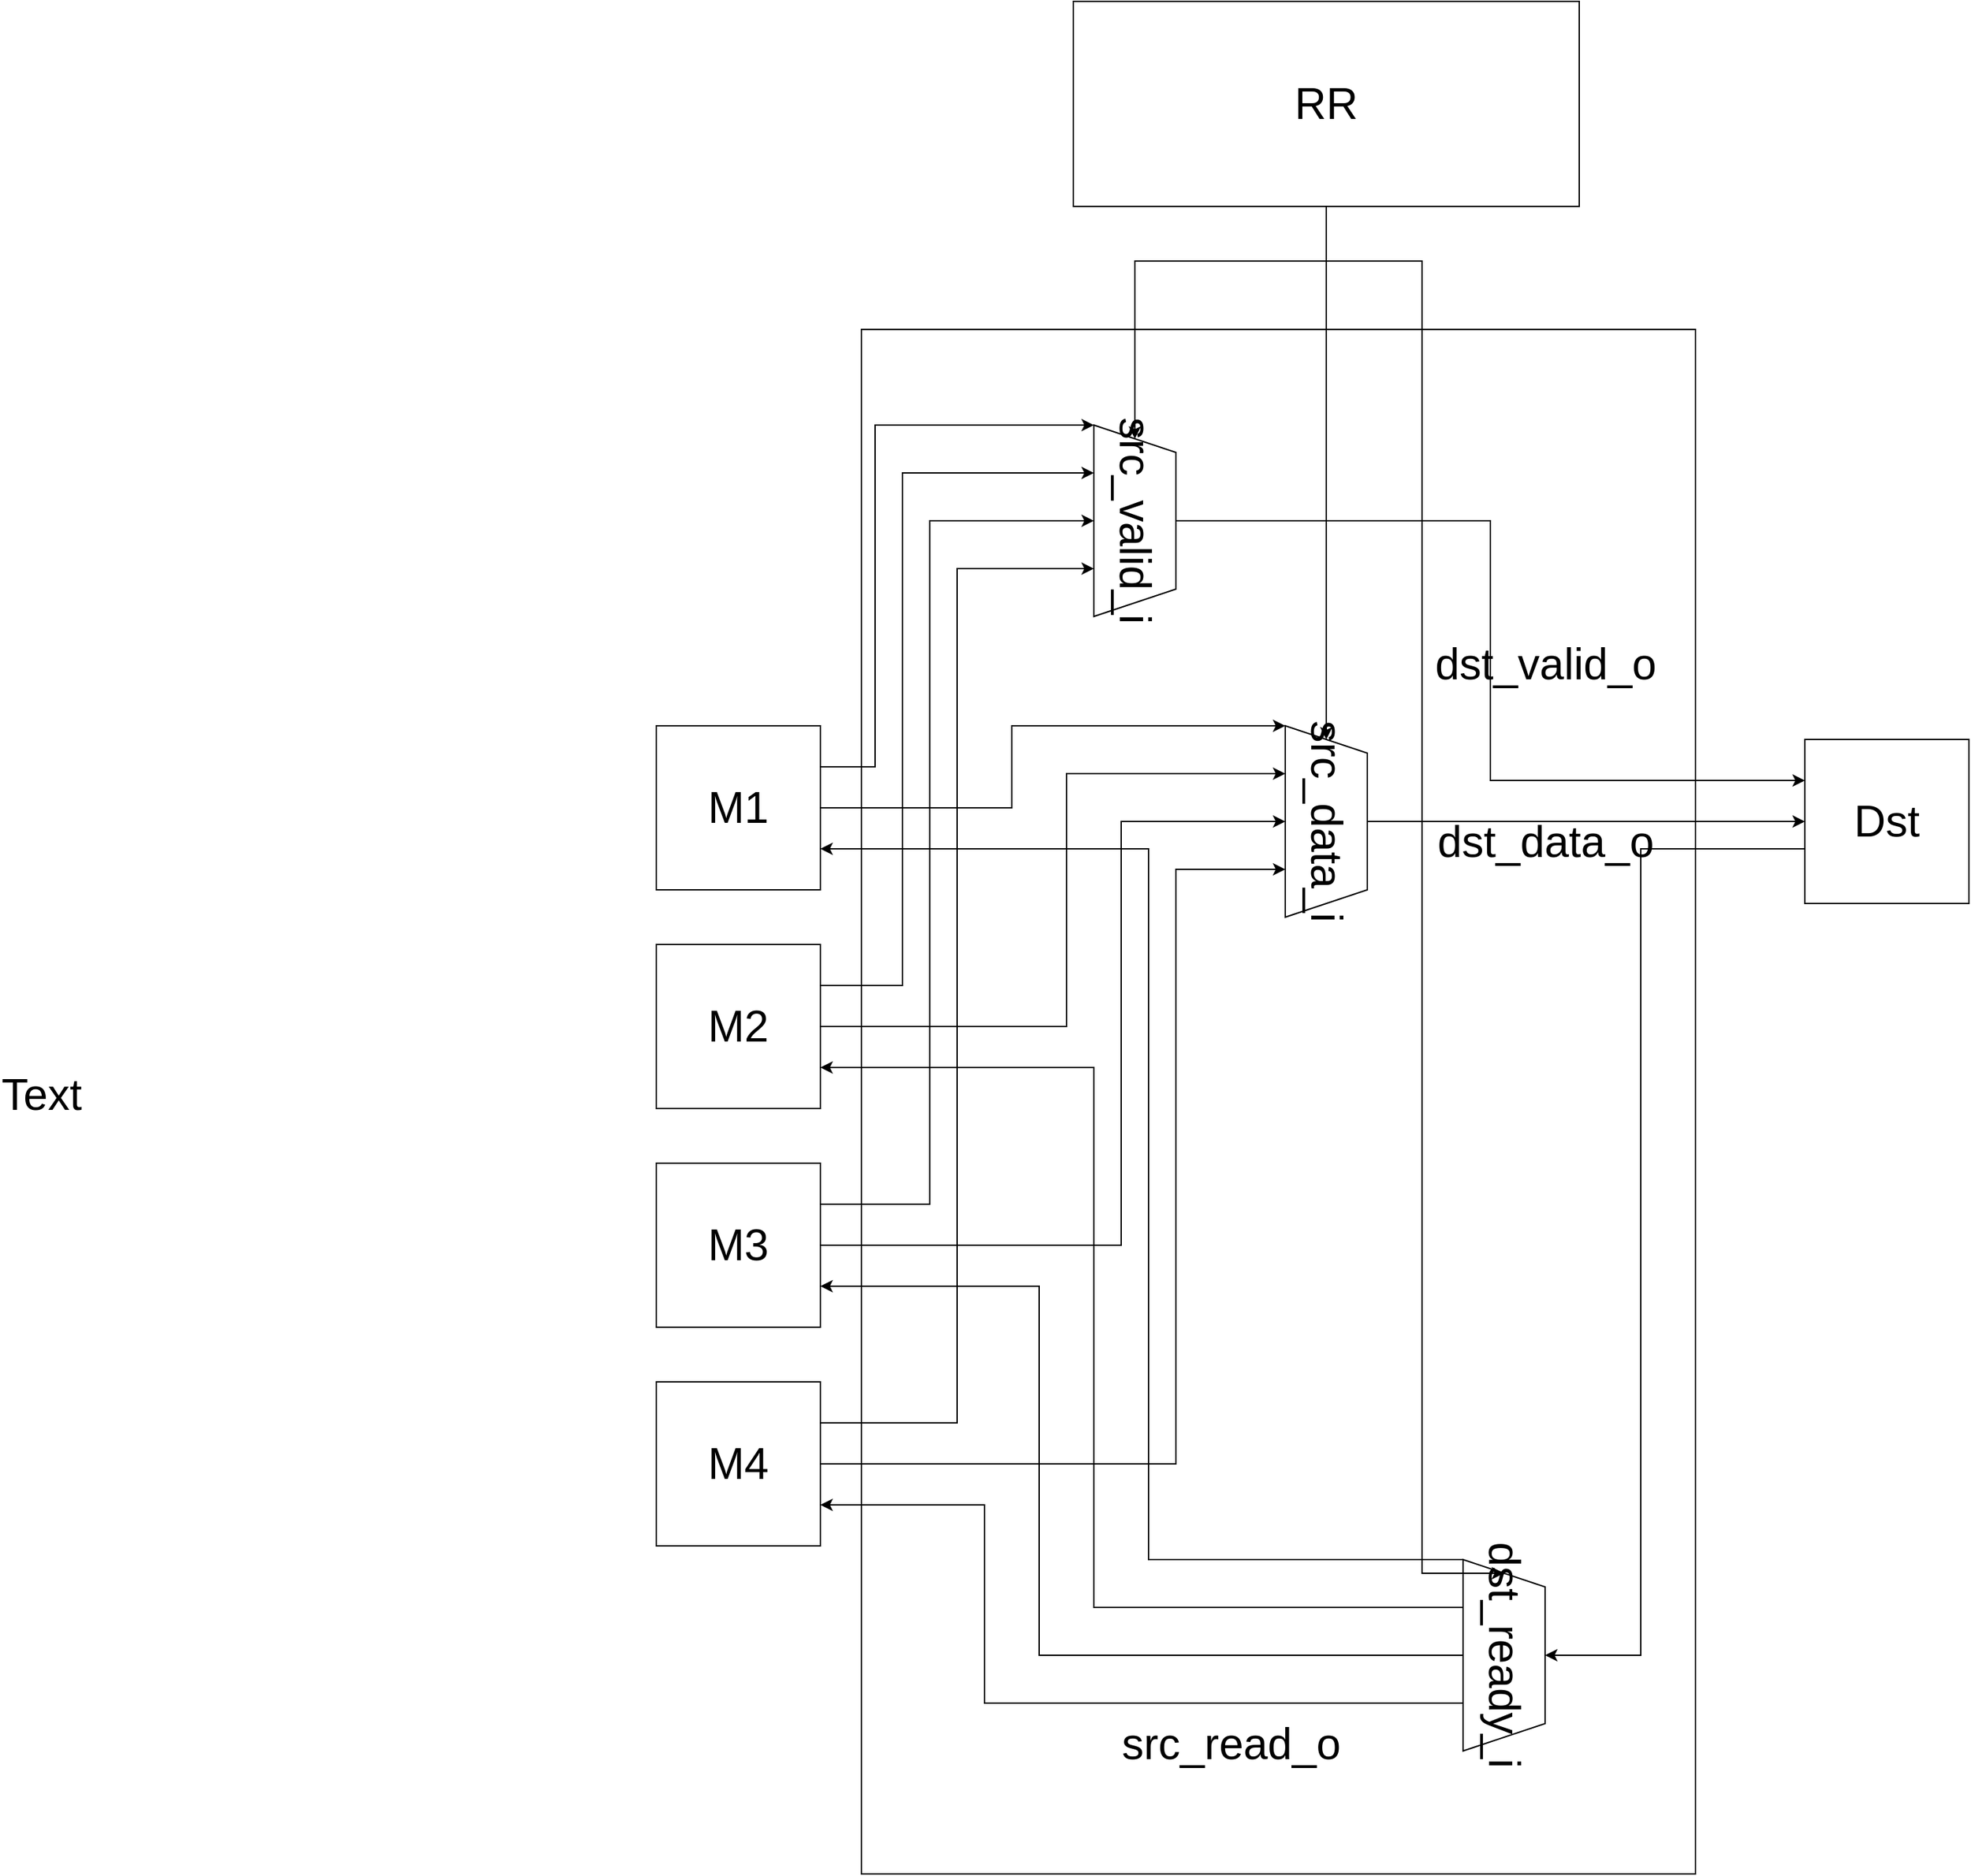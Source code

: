 <mxfile version="20.3.0" type="device"><diagram id="kg2GC5RTAt5eX6mvrq1o" name="페이지-1"><mxGraphModel dx="2105" dy="1550" grid="1" gridSize="10" guides="1" tooltips="1" connect="1" arrows="1" fold="1" page="0" pageScale="1" pageWidth="1169" pageHeight="1654" math="0" shadow="0"><root><mxCell id="0"/><mxCell id="1" parent="0"/><mxCell id="aBxvcvOX-1dXBwyl0RoM-47" value="" style="rounded=0;whiteSpace=wrap;html=1;fontSize=32;" vertex="1" parent="1"><mxGeometry x="330" y="-250" width="610" height="1130" as="geometry"/></mxCell><mxCell id="aBxvcvOX-1dXBwyl0RoM-15" style="edgeStyle=orthogonalEdgeStyle;rounded=0;orthogonalLoop=1;jettySize=auto;html=1;exitX=1;exitY=0.25;exitDx=0;exitDy=0;entryX=0;entryY=1;entryDx=0;entryDy=0;fontSize=32;" edge="1" parent="1" source="aBxvcvOX-1dXBwyl0RoM-3" target="aBxvcvOX-1dXBwyl0RoM-13"><mxGeometry relative="1" as="geometry"><Array as="points"><mxPoint x="340" y="70"/><mxPoint x="340" y="-180"/></Array></mxGeometry></mxCell><mxCell id="aBxvcvOX-1dXBwyl0RoM-19" style="edgeStyle=orthogonalEdgeStyle;rounded=0;orthogonalLoop=1;jettySize=auto;html=1;exitX=1;exitY=0.5;exitDx=0;exitDy=0;entryX=0;entryY=1;entryDx=0;entryDy=0;fontSize=32;" edge="1" parent="1" source="aBxvcvOX-1dXBwyl0RoM-3" target="aBxvcvOX-1dXBwyl0RoM-23"><mxGeometry relative="1" as="geometry"><mxPoint x="700" y="230.0" as="targetPoint"/><Array as="points"><mxPoint x="440" y="100"/><mxPoint x="440" y="40"/></Array></mxGeometry></mxCell><mxCell id="aBxvcvOX-1dXBwyl0RoM-3" value="M1" style="rounded=0;whiteSpace=wrap;html=1;fontSize=32;" vertex="1" parent="1"><mxGeometry x="180" y="40" width="120" height="120" as="geometry"/></mxCell><mxCell id="aBxvcvOX-1dXBwyl0RoM-14" style="edgeStyle=orthogonalEdgeStyle;rounded=0;orthogonalLoop=1;jettySize=auto;html=1;exitX=1;exitY=0.25;exitDx=0;exitDy=0;entryX=0.25;entryY=1;entryDx=0;entryDy=0;fontSize=32;" edge="1" parent="1" source="aBxvcvOX-1dXBwyl0RoM-4" target="aBxvcvOX-1dXBwyl0RoM-13"><mxGeometry relative="1" as="geometry"><Array as="points"><mxPoint x="360" y="230"/><mxPoint x="360" y="-145"/></Array></mxGeometry></mxCell><mxCell id="aBxvcvOX-1dXBwyl0RoM-25" style="edgeStyle=orthogonalEdgeStyle;rounded=0;orthogonalLoop=1;jettySize=auto;html=1;entryX=0.25;entryY=1;entryDx=0;entryDy=0;fontSize=32;" edge="1" parent="1" source="aBxvcvOX-1dXBwyl0RoM-4" target="aBxvcvOX-1dXBwyl0RoM-23"><mxGeometry relative="1" as="geometry"><Array as="points"><mxPoint x="480" y="260"/><mxPoint x="480" y="75"/></Array></mxGeometry></mxCell><mxCell id="aBxvcvOX-1dXBwyl0RoM-4" value="M2" style="rounded=0;whiteSpace=wrap;html=1;fontSize=32;" vertex="1" parent="1"><mxGeometry x="180" y="200" width="120" height="120" as="geometry"/></mxCell><mxCell id="aBxvcvOX-1dXBwyl0RoM-16" style="edgeStyle=orthogonalEdgeStyle;rounded=0;orthogonalLoop=1;jettySize=auto;html=1;exitX=1;exitY=0.25;exitDx=0;exitDy=0;entryX=0.5;entryY=1;entryDx=0;entryDy=0;fontSize=32;" edge="1" parent="1" source="aBxvcvOX-1dXBwyl0RoM-5" target="aBxvcvOX-1dXBwyl0RoM-13"><mxGeometry relative="1" as="geometry"><Array as="points"><mxPoint x="380" y="390"/><mxPoint x="380" y="-110"/></Array></mxGeometry></mxCell><mxCell id="aBxvcvOX-1dXBwyl0RoM-26" style="edgeStyle=orthogonalEdgeStyle;rounded=0;orthogonalLoop=1;jettySize=auto;html=1;entryX=0.5;entryY=1;entryDx=0;entryDy=0;fontSize=32;" edge="1" parent="1" source="aBxvcvOX-1dXBwyl0RoM-5" target="aBxvcvOX-1dXBwyl0RoM-23"><mxGeometry relative="1" as="geometry"><Array as="points"><mxPoint x="520" y="420"/><mxPoint x="520" y="110"/></Array></mxGeometry></mxCell><mxCell id="aBxvcvOX-1dXBwyl0RoM-5" value="M3" style="rounded=0;whiteSpace=wrap;html=1;fontSize=32;" vertex="1" parent="1"><mxGeometry x="180" y="360" width="120" height="120" as="geometry"/></mxCell><mxCell id="aBxvcvOX-1dXBwyl0RoM-17" style="edgeStyle=orthogonalEdgeStyle;rounded=0;orthogonalLoop=1;jettySize=auto;html=1;exitX=1;exitY=0.25;exitDx=0;exitDy=0;entryX=0.75;entryY=1;entryDx=0;entryDy=0;fontSize=32;" edge="1" parent="1" source="aBxvcvOX-1dXBwyl0RoM-6" target="aBxvcvOX-1dXBwyl0RoM-13"><mxGeometry relative="1" as="geometry"/></mxCell><mxCell id="aBxvcvOX-1dXBwyl0RoM-27" style="edgeStyle=orthogonalEdgeStyle;rounded=0;orthogonalLoop=1;jettySize=auto;html=1;exitX=1;exitY=0.5;exitDx=0;exitDy=0;entryX=0.75;entryY=1;entryDx=0;entryDy=0;fontSize=32;" edge="1" parent="1" source="aBxvcvOX-1dXBwyl0RoM-6" target="aBxvcvOX-1dXBwyl0RoM-23"><mxGeometry relative="1" as="geometry"><Array as="points"><mxPoint x="560" y="580"/><mxPoint x="560" y="145"/></Array></mxGeometry></mxCell><mxCell id="aBxvcvOX-1dXBwyl0RoM-6" value="M4" style="rounded=0;whiteSpace=wrap;html=1;fontSize=32;" vertex="1" parent="1"><mxGeometry x="180" y="520" width="120" height="120" as="geometry"/></mxCell><mxCell id="aBxvcvOX-1dXBwyl0RoM-35" style="edgeStyle=orthogonalEdgeStyle;rounded=0;orthogonalLoop=1;jettySize=auto;html=1;exitX=0;exitY=0.75;exitDx=0;exitDy=0;entryX=0.5;entryY=0;entryDx=0;entryDy=0;fontSize=32;" edge="1" parent="1" source="aBxvcvOX-1dXBwyl0RoM-8" target="aBxvcvOX-1dXBwyl0RoM-38"><mxGeometry relative="1" as="geometry"><mxPoint x="920" y="315" as="targetPoint"/><Array as="points"><mxPoint x="1020" y="130"/><mxPoint x="900" y="130"/><mxPoint x="900" y="720"/></Array></mxGeometry></mxCell><mxCell id="aBxvcvOX-1dXBwyl0RoM-8" value="Dst" style="rounded=0;whiteSpace=wrap;html=1;fontSize=32;" vertex="1" parent="1"><mxGeometry x="1020" y="50" width="120" height="120" as="geometry"/></mxCell><mxCell id="aBxvcvOX-1dXBwyl0RoM-36" style="edgeStyle=orthogonalEdgeStyle;rounded=0;orthogonalLoop=1;jettySize=auto;html=1;entryX=0;entryY=0.25;entryDx=0;entryDy=0;fontSize=32;" edge="1" parent="1" source="aBxvcvOX-1dXBwyl0RoM-13" target="aBxvcvOX-1dXBwyl0RoM-8"><mxGeometry relative="1" as="geometry"/></mxCell><mxCell id="aBxvcvOX-1dXBwyl0RoM-13" value="src_valid_i" style="shape=trapezoid;perimeter=trapezoidPerimeter;whiteSpace=wrap;html=1;fixedSize=1;rotation=90;fontSize=32;" vertex="1" parent="1"><mxGeometry x="460" y="-140" width="140" height="60" as="geometry"/></mxCell><mxCell id="aBxvcvOX-1dXBwyl0RoM-37" style="edgeStyle=orthogonalEdgeStyle;rounded=0;orthogonalLoop=1;jettySize=auto;html=1;entryX=0;entryY=0.5;entryDx=0;entryDy=0;fontSize=32;" edge="1" parent="1" source="aBxvcvOX-1dXBwyl0RoM-23" target="aBxvcvOX-1dXBwyl0RoM-8"><mxGeometry relative="1" as="geometry"/></mxCell><mxCell id="aBxvcvOX-1dXBwyl0RoM-23" value="src_data_i" style="shape=trapezoid;perimeter=trapezoidPerimeter;whiteSpace=wrap;html=1;fixedSize=1;rotation=90;fontSize=32;" vertex="1" parent="1"><mxGeometry x="600" y="80" width="140" height="60" as="geometry"/></mxCell><mxCell id="aBxvcvOX-1dXBwyl0RoM-42" style="edgeStyle=orthogonalEdgeStyle;rounded=0;orthogonalLoop=1;jettySize=auto;html=1;exitX=0;exitY=1;exitDx=0;exitDy=0;entryX=1;entryY=0.75;entryDx=0;entryDy=0;fontSize=32;" edge="1" parent="1" source="aBxvcvOX-1dXBwyl0RoM-38" target="aBxvcvOX-1dXBwyl0RoM-3"><mxGeometry relative="1" as="geometry"><Array as="points"><mxPoint x="540" y="650"/><mxPoint x="540" y="130"/></Array></mxGeometry></mxCell><mxCell id="aBxvcvOX-1dXBwyl0RoM-43" style="edgeStyle=orthogonalEdgeStyle;rounded=0;orthogonalLoop=1;jettySize=auto;html=1;exitX=0.25;exitY=1;exitDx=0;exitDy=0;entryX=1;entryY=0.75;entryDx=0;entryDy=0;fontSize=32;" edge="1" parent="1" source="aBxvcvOX-1dXBwyl0RoM-38" target="aBxvcvOX-1dXBwyl0RoM-4"><mxGeometry relative="1" as="geometry"><Array as="points"><mxPoint x="500" y="685"/><mxPoint x="500" y="290"/></Array></mxGeometry></mxCell><mxCell id="aBxvcvOX-1dXBwyl0RoM-44" style="edgeStyle=orthogonalEdgeStyle;rounded=0;orthogonalLoop=1;jettySize=auto;html=1;exitX=0.5;exitY=1;exitDx=0;exitDy=0;entryX=1;entryY=0.75;entryDx=0;entryDy=0;fontSize=32;" edge="1" parent="1" source="aBxvcvOX-1dXBwyl0RoM-38" target="aBxvcvOX-1dXBwyl0RoM-5"><mxGeometry relative="1" as="geometry"><Array as="points"><mxPoint x="460" y="720"/><mxPoint x="460" y="450"/></Array></mxGeometry></mxCell><mxCell id="aBxvcvOX-1dXBwyl0RoM-45" style="edgeStyle=orthogonalEdgeStyle;rounded=0;orthogonalLoop=1;jettySize=auto;html=1;exitX=0.75;exitY=1;exitDx=0;exitDy=0;entryX=1;entryY=0.75;entryDx=0;entryDy=0;fontSize=32;" edge="1" parent="1" source="aBxvcvOX-1dXBwyl0RoM-38" target="aBxvcvOX-1dXBwyl0RoM-6"><mxGeometry relative="1" as="geometry"><Array as="points"><mxPoint x="420" y="755"/><mxPoint x="420" y="610"/></Array></mxGeometry></mxCell><mxCell id="aBxvcvOX-1dXBwyl0RoM-38" value="dst_ready_i" style="shape=trapezoid;perimeter=trapezoidPerimeter;whiteSpace=wrap;html=1;fixedSize=1;rotation=90;fontSize=32;" vertex="1" parent="1"><mxGeometry x="730" y="690" width="140" height="60" as="geometry"/></mxCell><mxCell id="aBxvcvOX-1dXBwyl0RoM-40" value="dst_valid_o" style="text;html=1;align=center;verticalAlign=middle;resizable=0;points=[];autosize=1;strokeColor=none;fillColor=none;fontSize=32;" vertex="1" parent="1"><mxGeometry x="735" y="-30" width="190" height="50" as="geometry"/></mxCell><mxCell id="aBxvcvOX-1dXBwyl0RoM-41" value="dst_data_o" style="text;html=1;align=center;verticalAlign=middle;resizable=0;points=[];autosize=1;strokeColor=none;fillColor=none;fontSize=32;" vertex="1" parent="1"><mxGeometry x="740" y="100" width="180" height="50" as="geometry"/></mxCell><mxCell id="aBxvcvOX-1dXBwyl0RoM-46" value="src_read_o" style="text;html=1;align=center;verticalAlign=middle;resizable=0;points=[];autosize=1;strokeColor=none;fillColor=none;fontSize=32;" vertex="1" parent="1"><mxGeometry x="510" y="760" width="180" height="50" as="geometry"/></mxCell><mxCell id="aBxvcvOX-1dXBwyl0RoM-49" style="edgeStyle=orthogonalEdgeStyle;rounded=0;orthogonalLoop=1;jettySize=auto;html=1;exitX=0.5;exitY=1;exitDx=0;exitDy=0;entryX=0;entryY=0.5;entryDx=0;entryDy=0;fontSize=32;" edge="1" parent="1" source="aBxvcvOX-1dXBwyl0RoM-48" target="aBxvcvOX-1dXBwyl0RoM-13"><mxGeometry relative="1" as="geometry"><Array as="points"><mxPoint x="670" y="-300"/><mxPoint x="530" y="-300"/></Array></mxGeometry></mxCell><mxCell id="aBxvcvOX-1dXBwyl0RoM-50" style="edgeStyle=orthogonalEdgeStyle;rounded=0;orthogonalLoop=1;jettySize=auto;html=1;exitX=0.5;exitY=1;exitDx=0;exitDy=0;entryX=0;entryY=0.5;entryDx=0;entryDy=0;fontSize=32;" edge="1" parent="1" source="aBxvcvOX-1dXBwyl0RoM-48" target="aBxvcvOX-1dXBwyl0RoM-23"><mxGeometry relative="1" as="geometry"/></mxCell><mxCell id="aBxvcvOX-1dXBwyl0RoM-51" style="edgeStyle=orthogonalEdgeStyle;rounded=0;orthogonalLoop=1;jettySize=auto;html=1;entryX=0;entryY=0.5;entryDx=0;entryDy=0;fontSize=32;" edge="1" parent="1" source="aBxvcvOX-1dXBwyl0RoM-48" target="aBxvcvOX-1dXBwyl0RoM-38"><mxGeometry relative="1" as="geometry"><Array as="points"><mxPoint x="670" y="-300"/><mxPoint x="740" y="-300"/><mxPoint x="740" y="660"/></Array></mxGeometry></mxCell><mxCell id="aBxvcvOX-1dXBwyl0RoM-48" value="RR" style="rounded=0;whiteSpace=wrap;html=1;fontSize=32;" vertex="1" parent="1"><mxGeometry x="485" y="-490" width="370" height="150" as="geometry"/></mxCell><mxCell id="aBxvcvOX-1dXBwyl0RoM-52" value="Text" style="text;html=1;align=center;verticalAlign=middle;resizable=0;points=[];autosize=1;strokeColor=none;fillColor=none;fontSize=32;" vertex="1" parent="1"><mxGeometry x="-290" y="300" width="40" height="20" as="geometry"/></mxCell></root></mxGraphModel></diagram></mxfile>